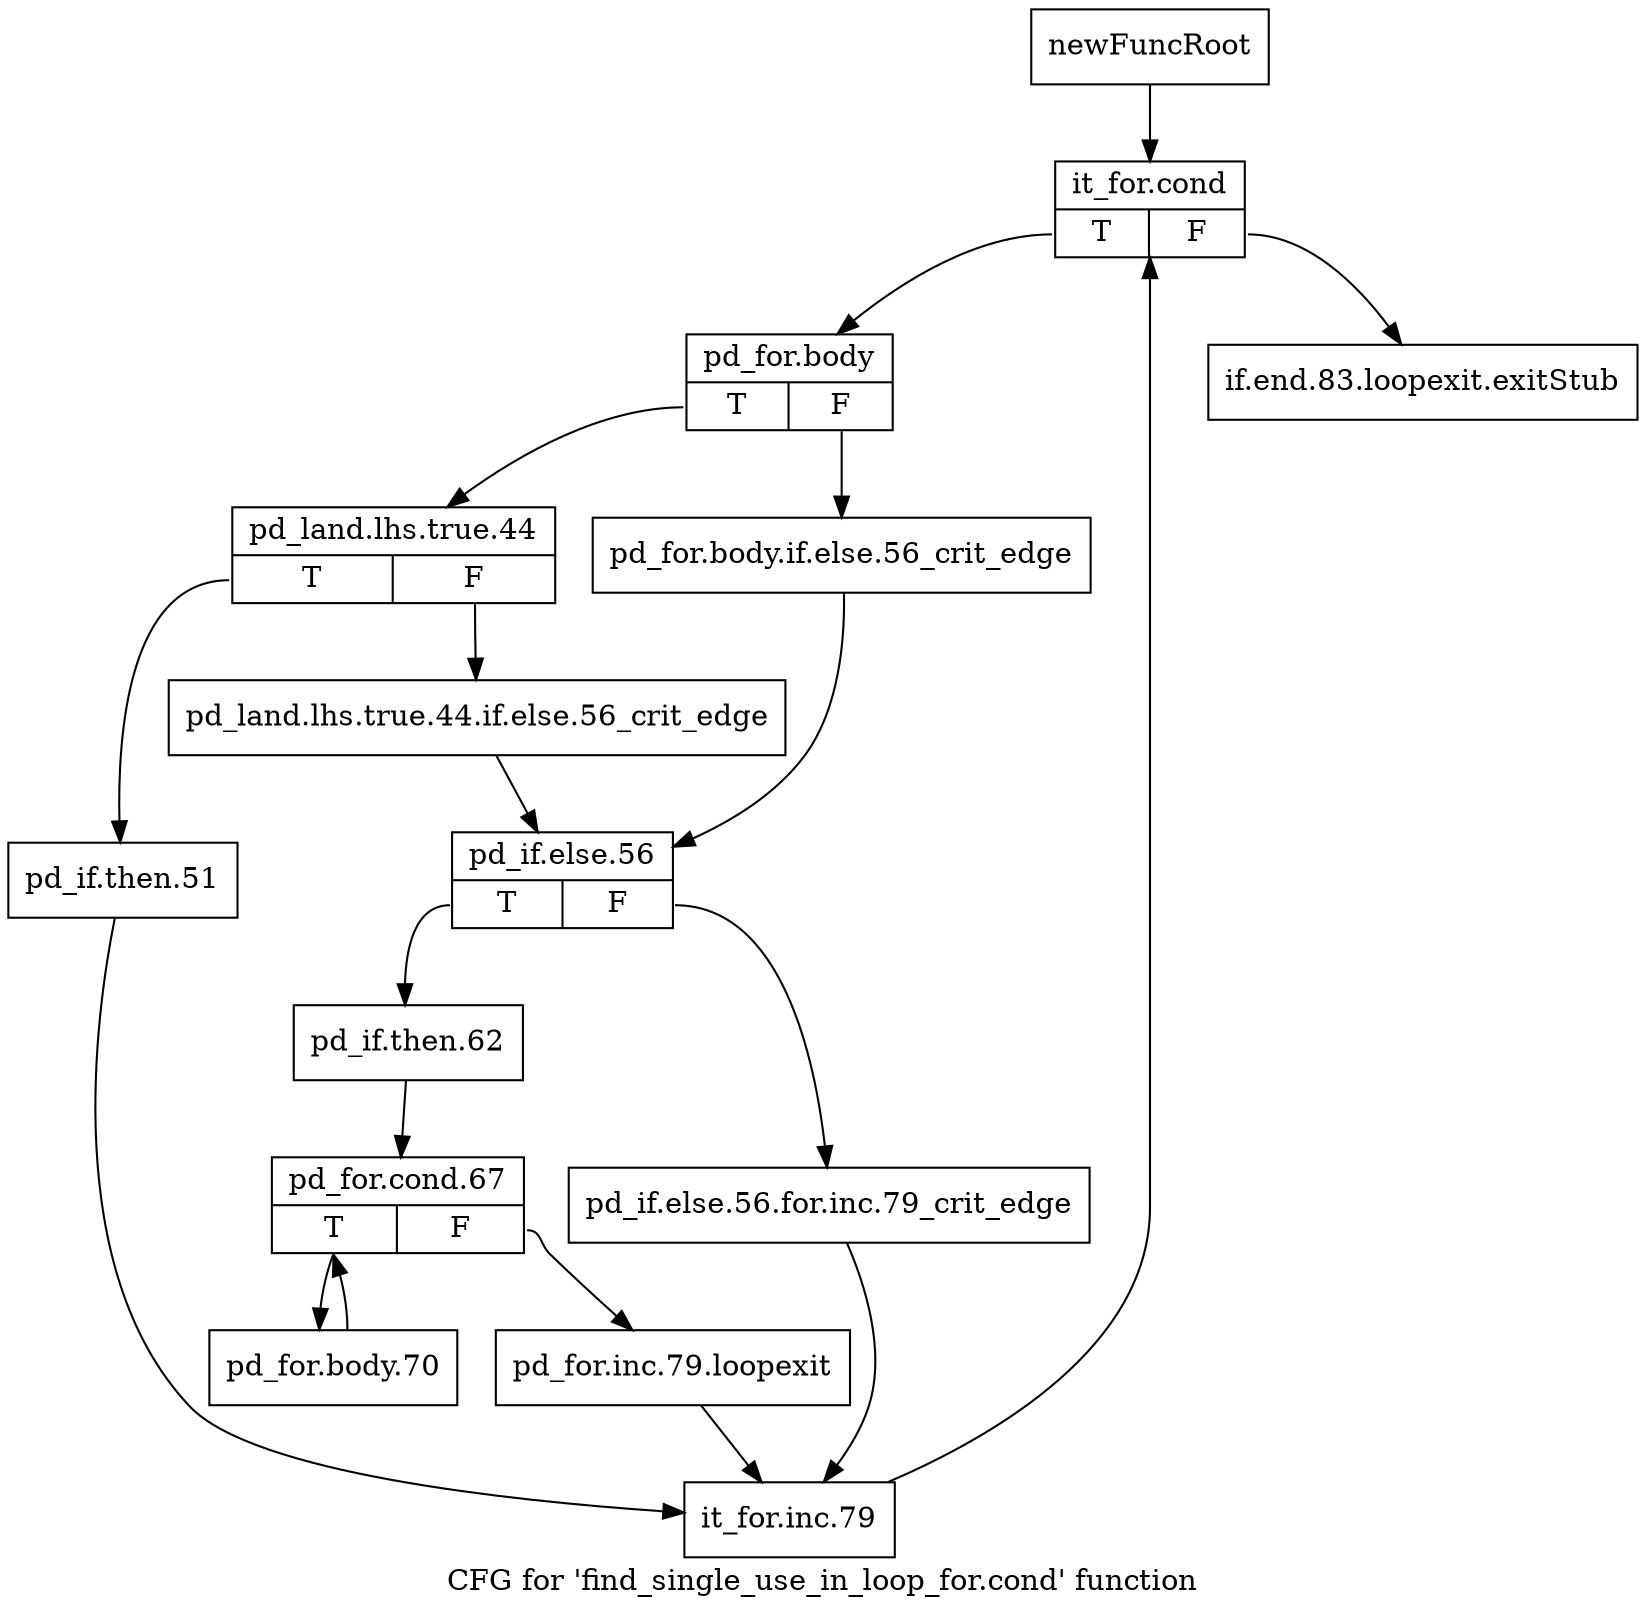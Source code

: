 digraph "CFG for 'find_single_use_in_loop_for.cond' function" {
	label="CFG for 'find_single_use_in_loop_for.cond' function";

	Node0xb6b23c0 [shape=record,label="{newFuncRoot}"];
	Node0xb6b23c0 -> Node0xb6cc690;
	Node0xb6cc640 [shape=record,label="{if.end.83.loopexit.exitStub}"];
	Node0xb6cc690 [shape=record,label="{it_for.cond|{<s0>T|<s1>F}}"];
	Node0xb6cc690:s0 -> Node0xb6cc6e0;
	Node0xb6cc690:s1 -> Node0xb6cc640;
	Node0xb6cc6e0 [shape=record,label="{pd_for.body|{<s0>T|<s1>F}}"];
	Node0xb6cc6e0:s0 -> Node0xb6cc780;
	Node0xb6cc6e0:s1 -> Node0xb6cc730;
	Node0xb6cc730 [shape=record,label="{pd_for.body.if.else.56_crit_edge}"];
	Node0xb6cc730 -> Node0xb6cc820;
	Node0xb6cc780 [shape=record,label="{pd_land.lhs.true.44|{<s0>T|<s1>F}}"];
	Node0xb6cc780:s0 -> Node0xb6cca00;
	Node0xb6cc780:s1 -> Node0xb6cc7d0;
	Node0xb6cc7d0 [shape=record,label="{pd_land.lhs.true.44.if.else.56_crit_edge}"];
	Node0xb6cc7d0 -> Node0xb6cc820;
	Node0xb6cc820 [shape=record,label="{pd_if.else.56|{<s0>T|<s1>F}}"];
	Node0xb6cc820:s0 -> Node0xb6cc8c0;
	Node0xb6cc820:s1 -> Node0xb6cc870;
	Node0xb6cc870 [shape=record,label="{pd_if.else.56.for.inc.79_crit_edge}"];
	Node0xb6cc870 -> Node0xb6cca50;
	Node0xb6cc8c0 [shape=record,label="{pd_if.then.62}"];
	Node0xb6cc8c0 -> Node0xb6cc910;
	Node0xb6cc910 [shape=record,label="{pd_for.cond.67|{<s0>T|<s1>F}}"];
	Node0xb6cc910:s0 -> Node0xb6cc9b0;
	Node0xb6cc910:s1 -> Node0xb6cc960;
	Node0xb6cc960 [shape=record,label="{pd_for.inc.79.loopexit}"];
	Node0xb6cc960 -> Node0xb6cca50;
	Node0xb6cc9b0 [shape=record,label="{pd_for.body.70}"];
	Node0xb6cc9b0 -> Node0xb6cc910;
	Node0xb6cca00 [shape=record,label="{pd_if.then.51}"];
	Node0xb6cca00 -> Node0xb6cca50;
	Node0xb6cca50 [shape=record,label="{it_for.inc.79}"];
	Node0xb6cca50 -> Node0xb6cc690;
}
